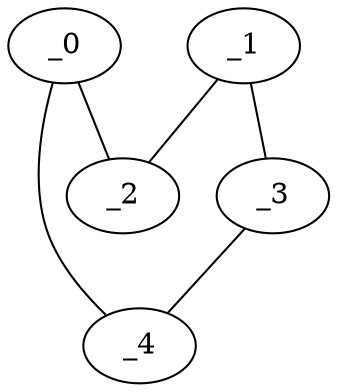 graph KP1_0103 {
	_0	 [x="0.634091",
		y="2.88334"];
	_2	 [x="0.778488",
		y="0.306811"];
	_0 -- _2;
	_4	 [x="2.11892",
		y="0.461541"];
	_0 -- _4;
	_1	 [x="2.12224",
		y="3.41173"];
	_1 -- _2;
	_3	 [x="0.573702",
		y="2.03791"];
	_1 -- _3;
	_3 -- _4;
}
